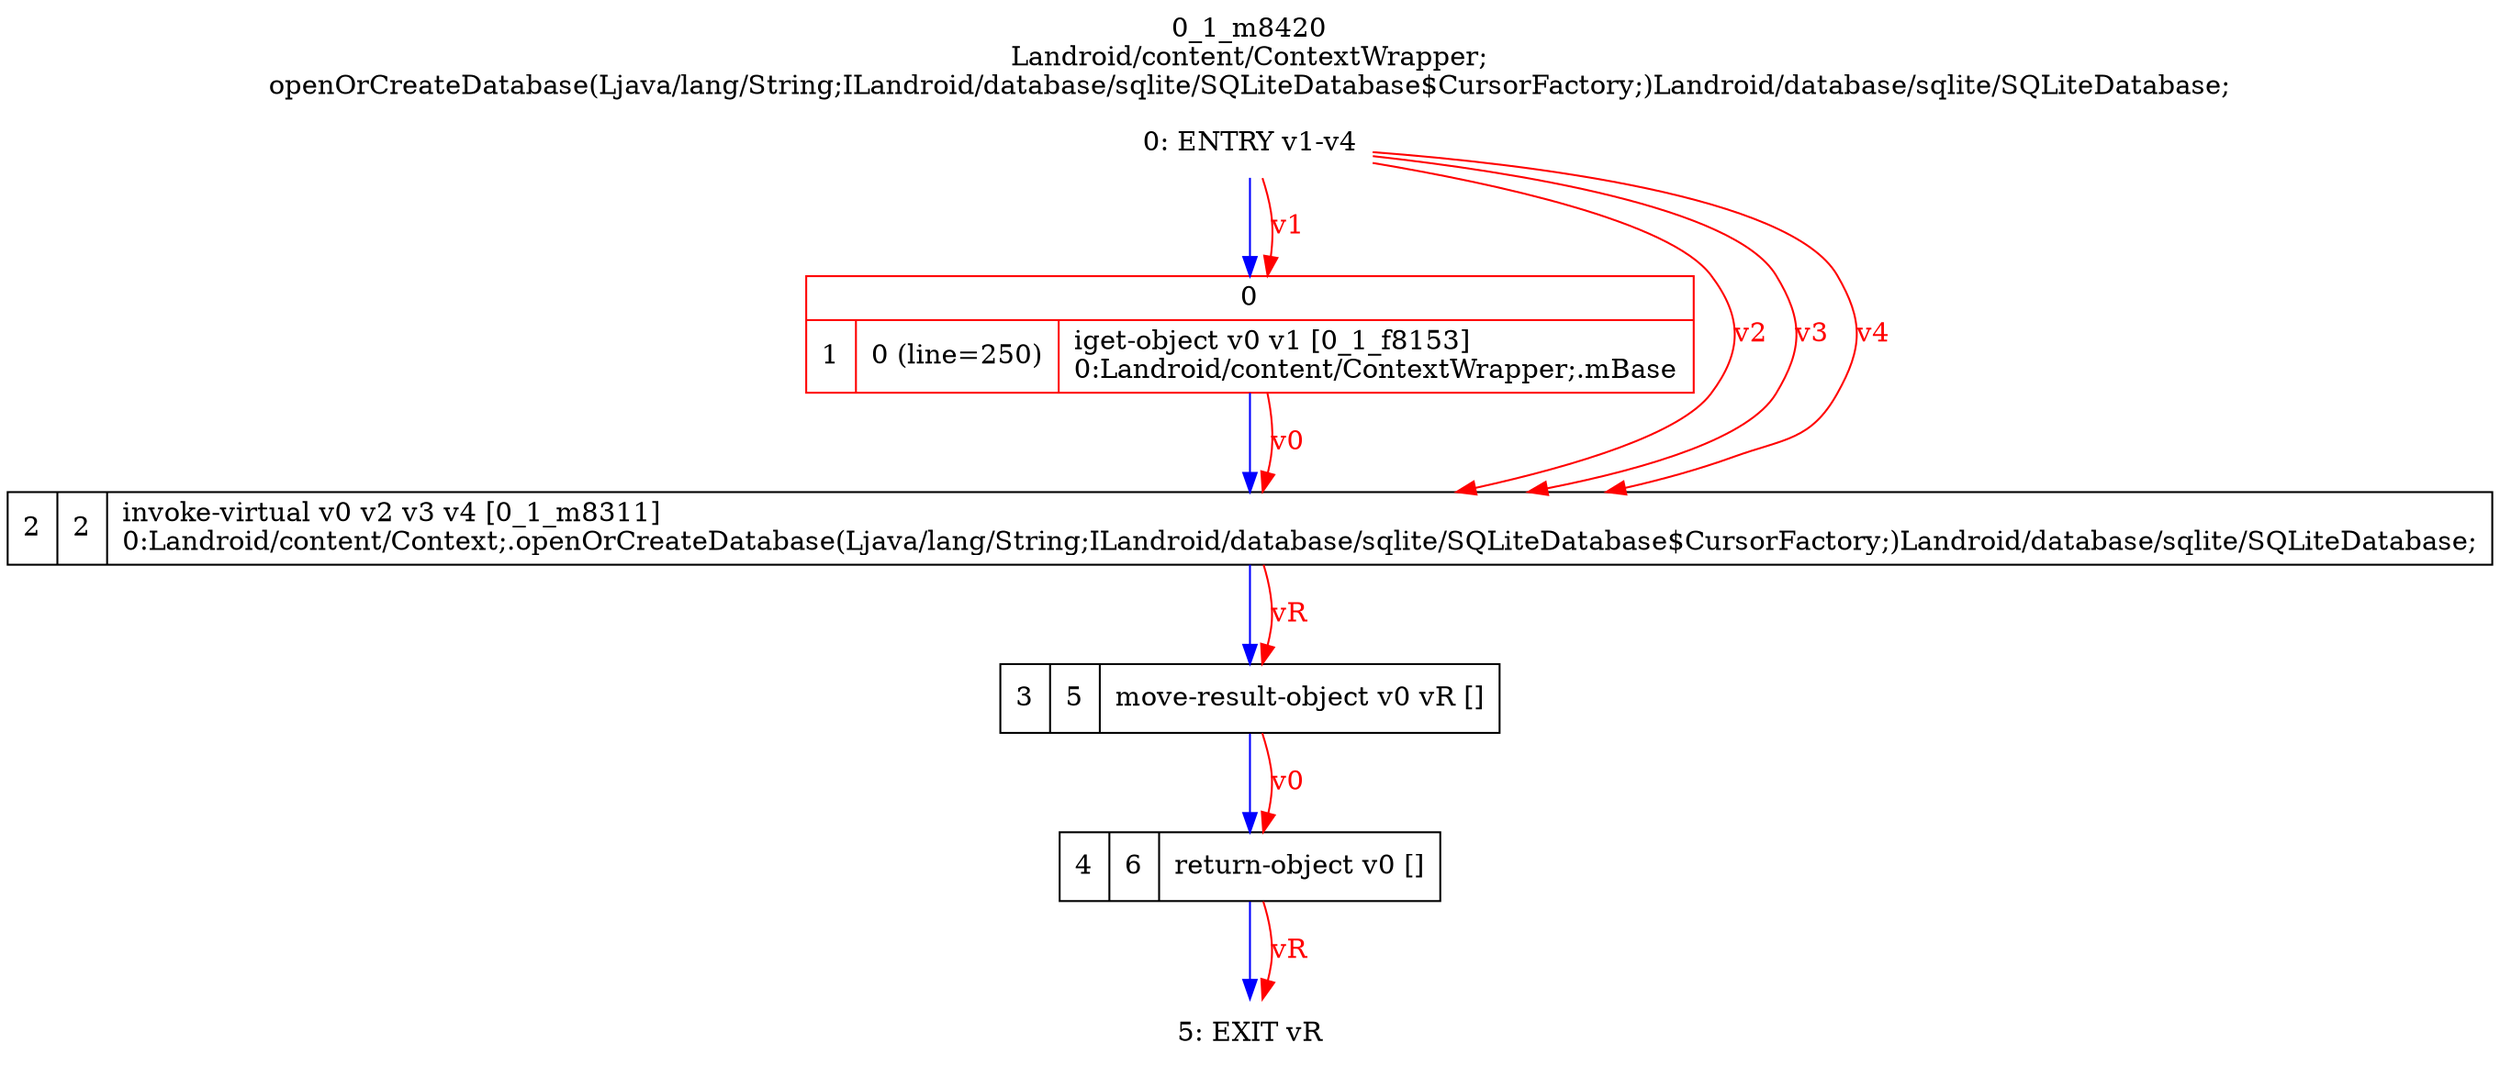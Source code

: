 digraph G {
rankdir=UD;
labelloc=t;
label="0_1_m8420\nLandroid/content/ContextWrapper;
openOrCreateDatabase(Ljava/lang/String;ILandroid/database/sqlite/SQLiteDatabase$CursorFactory;)Landroid/database/sqlite/SQLiteDatabase;";
0[label="0: ENTRY v1-v4",shape=plaintext];
1[label="{0|{1|0 (line=250)|iget-object v0 v1 [0_1_f8153]\l0:Landroid/content/ContextWrapper;.mBase\l}}",shape=record, color=red];
2[label="2|2|invoke-virtual v0 v2 v3 v4 [0_1_m8311]\l0:Landroid/content/Context;.openOrCreateDatabase(Ljava/lang/String;ILandroid/database/sqlite/SQLiteDatabase$CursorFactory;)Landroid/database/sqlite/SQLiteDatabase;\l",shape=record,URL="0_1_m8311.dot"];
3[label="3|5|move-result-object v0 vR []\l",shape=record];
4[label="4|6|return-object v0 []\l",shape=record];
5[label="5: EXIT vR",shape=plaintext];
0->1 [color=blue, fontcolor=blue,weight=100, taillabel=""];
1->2 [color=blue, fontcolor=blue,weight=100, taillabel=""];
2->3 [color=blue, fontcolor=blue,weight=100, taillabel=""];
3->4 [color=blue, fontcolor=blue,weight=100, taillabel=""];
4->5 [color=blue, fontcolor=blue,weight=100, taillabel=""];
0->1 [color=red, fontcolor=red, label="v1"];
0->2 [color=red, fontcolor=red, label="v2"];
0->2 [color=red, fontcolor=red, label="v3"];
0->2 [color=red, fontcolor=red, label="v4"];
1->2 [color=red, fontcolor=red, label="v0"];
2->3 [color=red, fontcolor=red, label="vR"];
3->4 [color=red, fontcolor=red, label="v0"];
4->5 [color=red, fontcolor=red, label="vR"];
}
